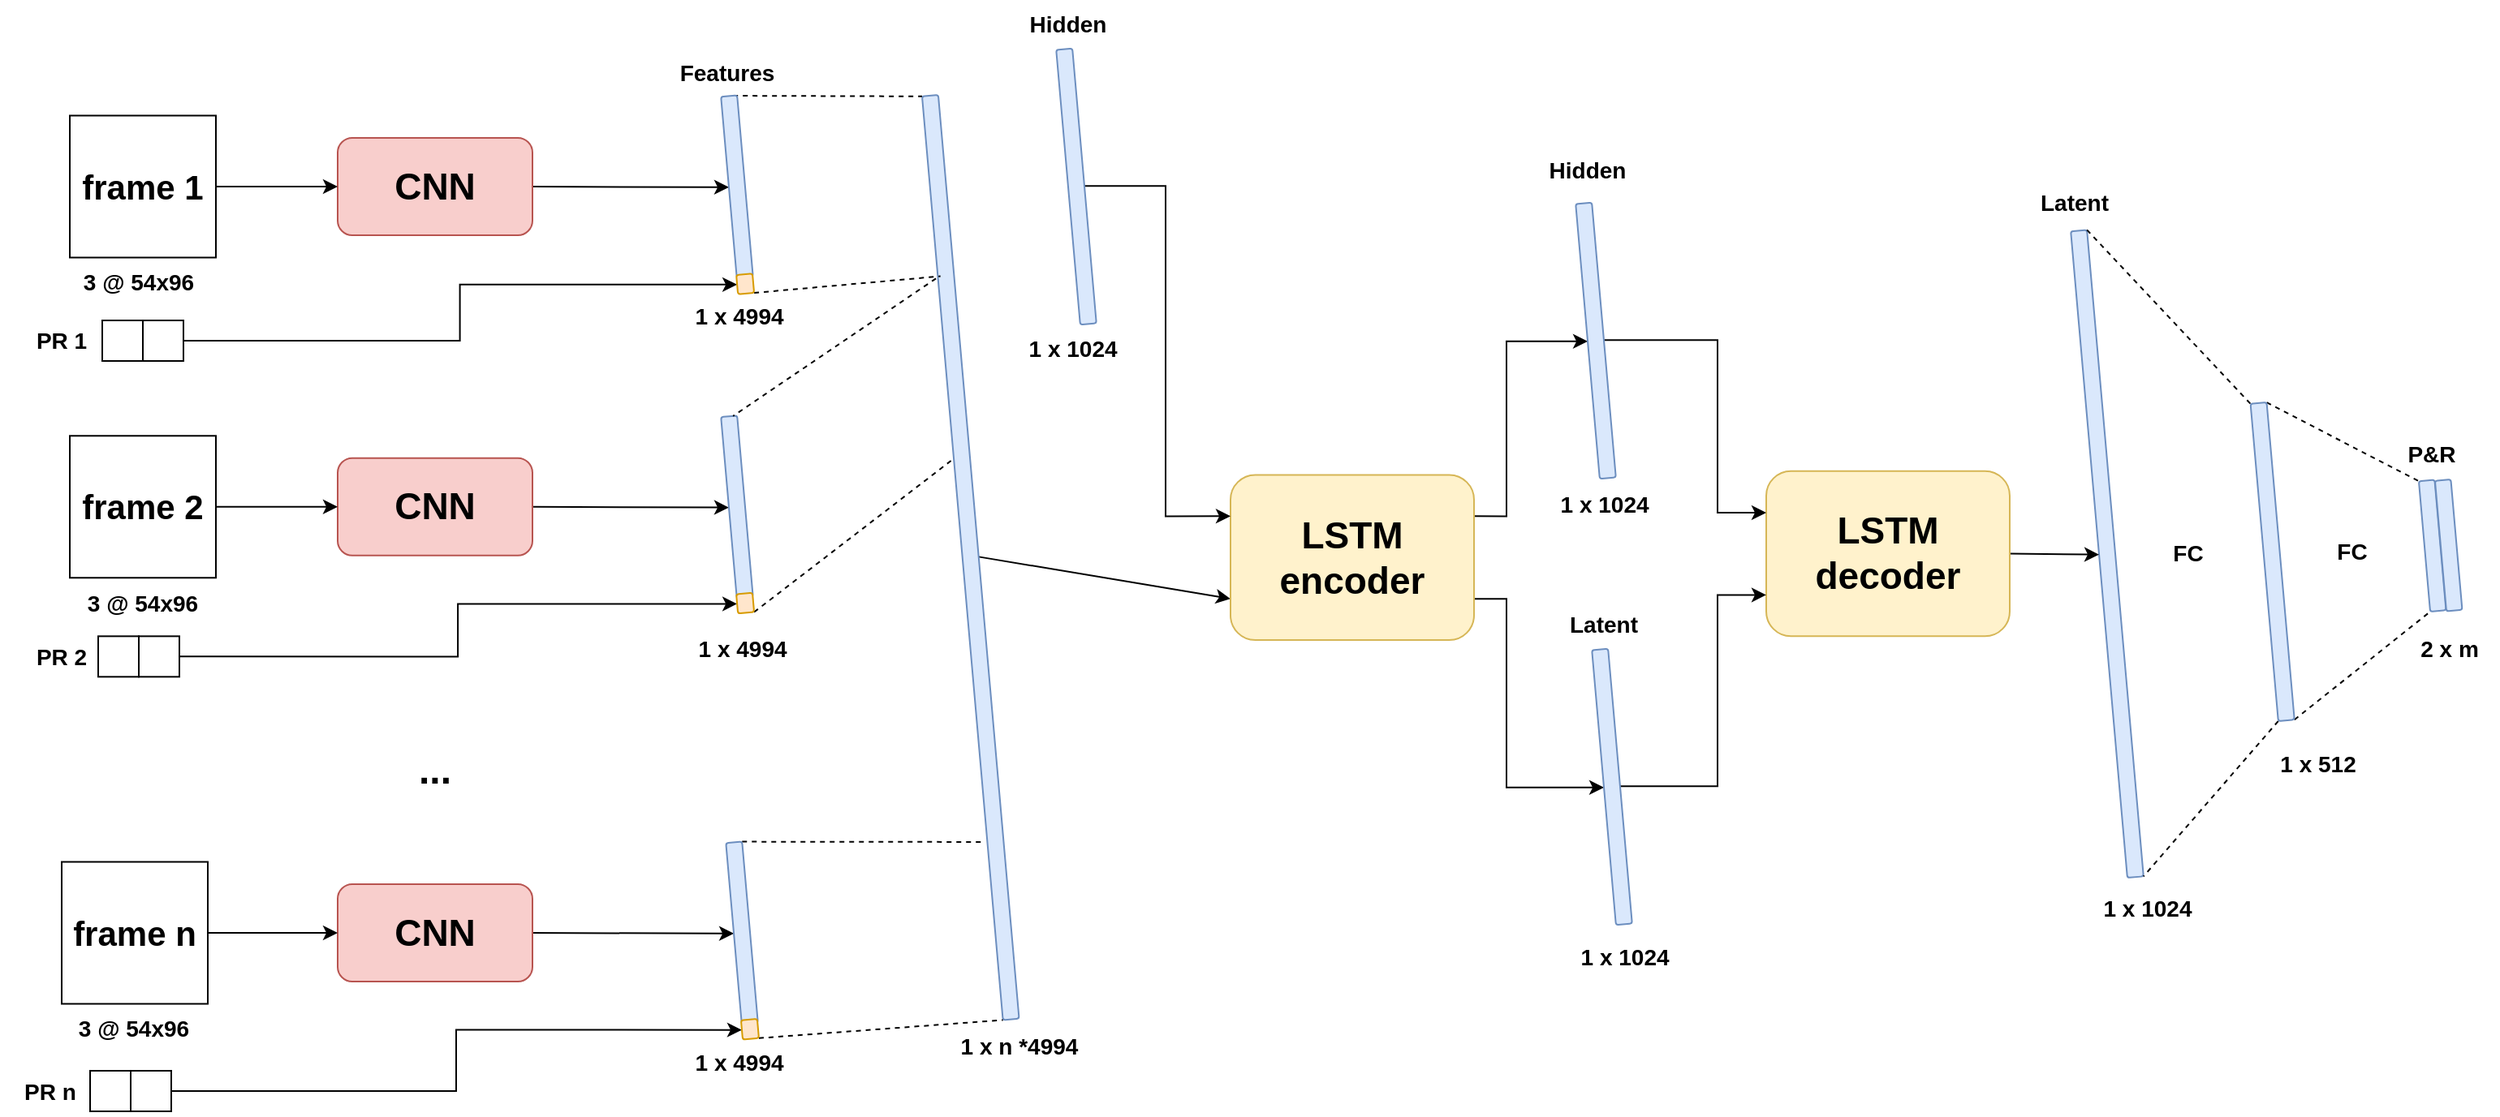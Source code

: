 <mxfile version="18.0.7" type="device"><diagram id="R2lEEEUBdFMjLlhIrx00" name="Page-1"><mxGraphModel dx="3587" dy="2095" grid="1" gridSize="10" guides="1" tooltips="1" connect="1" arrows="1" fold="1" page="1" pageScale="1" pageWidth="850" pageHeight="1100" math="0" shadow="0" extFonts="Permanent Marker^https://fonts.googleapis.com/css?family=Permanent+Marker"><root><mxCell id="0"/><mxCell id="1" parent="0"/><mxCell id="HoDhUSQH6KjxMatyn2q8-2" value="&lt;span style=&quot;font-size: 14px;&quot;&gt;&lt;font style=&quot;font-size: 14px;&quot;&gt;Latent&lt;br&gt;&lt;/font&gt;&lt;/span&gt;" style="text;html=1;strokeColor=none;fillColor=none;align=center;verticalAlign=middle;whiteSpace=wrap;rounded=0;fontStyle=1;fontSize=14;" parent="1" vertex="1"><mxGeometry x="390" y="100" width="60" height="30" as="geometry"/></mxCell><mxCell id="HoDhUSQH6KjxMatyn2q8-3" value="&lt;font style=&quot;font-size: 14px;&quot;&gt;1 x 1024&lt;/font&gt;" style="text;html=1;strokeColor=none;fillColor=none;align=center;verticalAlign=middle;whiteSpace=wrap;rounded=0;fontStyle=1;fontSize=14;" parent="1" vertex="1"><mxGeometry x="435" y="535" width="60" height="30" as="geometry"/></mxCell><mxCell id="HoDhUSQH6KjxMatyn2q8-4" value="&lt;font style=&quot;font-size: 14px;&quot;&gt;1 x 512&lt;/font&gt;" style="text;html=1;strokeColor=none;fillColor=none;align=center;verticalAlign=middle;whiteSpace=wrap;rounded=0;fontStyle=1;fontSize=14;" parent="1" vertex="1"><mxGeometry x="540" y="446.38" width="60" height="30" as="geometry"/></mxCell><mxCell id="HoDhUSQH6KjxMatyn2q8-6" value="FC" style="text;html=1;strokeColor=none;fillColor=none;align=center;verticalAlign=middle;whiteSpace=wrap;rounded=0;fontStyle=1;fontSize=14;" parent="1" vertex="1"><mxGeometry x="460" y="316.26" width="60" height="30" as="geometry"/></mxCell><mxCell id="HoDhUSQH6KjxMatyn2q8-16" value="" style="rounded=1;whiteSpace=wrap;html=1;glass=0;fontFamily=Helvetica;fontSize=14;fontColor=default;strokeColor=#6c8ebf;fillColor=#dae8fc;rotation=85;fontStyle=1" parent="1" vertex="1"><mxGeometry x="240" y="326.38" width="400" height="10" as="geometry"/></mxCell><mxCell id="HoDhUSQH6KjxMatyn2q8-19" value="" style="endArrow=none;dashed=1;html=1;rounded=0;fontFamily=Helvetica;fontSize=14;fontColor=default;entryX=0;entryY=1;entryDx=0;entryDy=0;exitX=0;exitY=0;exitDx=0;exitDy=0;fontStyle=1" parent="1" source="HoDhUSQH6KjxMatyn2q8-16" target="HoDhUSQH6KjxMatyn2q8-21" edge="1"><mxGeometry width="50" height="50" relative="1" as="geometry"><mxPoint x="315" y="345" as="sourcePoint"/><mxPoint x="522.587" y="171.199" as="targetPoint"/></mxGeometry></mxCell><mxCell id="HoDhUSQH6KjxMatyn2q8-20" value="" style="endArrow=none;dashed=1;html=1;rounded=0;fontFamily=Helvetica;fontSize=14;fontColor=default;exitX=1;exitY=1;exitDx=0;exitDy=0;entryX=1;entryY=0;entryDx=0;entryDy=0;fontStyle=1" parent="1" source="HoDhUSQH6KjxMatyn2q8-21" target="HoDhUSQH6KjxMatyn2q8-16" edge="1"><mxGeometry width="50" height="50" relative="1" as="geometry"><mxPoint x="546.991" y="450.133" as="sourcePoint"/><mxPoint x="465" y="525" as="targetPoint"/></mxGeometry></mxCell><mxCell id="HoDhUSQH6KjxMatyn2q8-36" style="edgeStyle=none;shape=connector;rounded=0;orthogonalLoop=1;jettySize=auto;html=1;exitX=0;exitY=0;exitDx=0;exitDy=0;entryX=0;entryY=1;entryDx=0;entryDy=0;dashed=1;labelBackgroundColor=default;fontFamily=Helvetica;fontSize=14;fontColor=default;endArrow=none;endFill=0;strokeColor=default;fontStyle=1" parent="1" source="HoDhUSQH6KjxMatyn2q8-21" target="HoDhUSQH6KjxMatyn2q8-28" edge="1"><mxGeometry relative="1" as="geometry"/></mxCell><mxCell id="HoDhUSQH6KjxMatyn2q8-37" style="edgeStyle=none;shape=connector;rounded=0;orthogonalLoop=1;jettySize=auto;html=1;exitX=1;exitY=0;exitDx=0;exitDy=0;dashed=1;labelBackgroundColor=default;fontFamily=Helvetica;fontSize=14;fontColor=default;endArrow=none;endFill=0;strokeColor=default;entryX=1;entryY=1;entryDx=0;entryDy=0;fontStyle=1" parent="1" source="HoDhUSQH6KjxMatyn2q8-21" target="HoDhUSQH6KjxMatyn2q8-28" edge="1"><mxGeometry relative="1" as="geometry"><mxPoint x="705" y="315" as="targetPoint"/></mxGeometry></mxCell><mxCell id="HoDhUSQH6KjxMatyn2q8-21" value="" style="rounded=1;whiteSpace=wrap;html=1;glass=0;fontFamily=Helvetica;fontSize=14;fontColor=default;strokeColor=#6c8ebf;fillColor=#dae8fc;rotation=85;fontStyle=1" parent="1" vertex="1"><mxGeometry x="443.69" y="331.26" width="196.31" height="10" as="geometry"/></mxCell><mxCell id="HoDhUSQH6KjxMatyn2q8-28" value="" style="rounded=1;whiteSpace=wrap;html=1;glass=0;fontFamily=Helvetica;fontSize=14;fontColor=default;strokeColor=#6c8ebf;fillColor=#dae8fc;rotation=85;fontStyle=1" parent="1" vertex="1"><mxGeometry x="600" y="321.49" width="80.73" height="9.77" as="geometry"/></mxCell><mxCell id="0ZArpkuyyTfxDIxIP3gR-1" style="rounded=0;orthogonalLoop=1;jettySize=auto;html=1;exitX=0.5;exitY=0;exitDx=0;exitDy=0;endArrow=classic;endFill=1;entryX=0;entryY=0.75;entryDx=0;entryDy=0;fontStyle=1;fontSize=14;" parent="1" source="HoDhUSQH6KjxMatyn2q8-30" target="0ZArpkuyyTfxDIxIP3gR-5" edge="1"><mxGeometry relative="1" as="geometry"><mxPoint x="-120" y="333" as="targetPoint"/></mxGeometry></mxCell><mxCell id="HoDhUSQH6KjxMatyn2q8-30" value="" style="rounded=1;whiteSpace=wrap;html=1;glass=0;fontFamily=Helvetica;fontSize=14;fontColor=default;strokeColor=#6c8ebf;fillColor=#dae8fc;rotation=85;fontStyle=1" parent="1" vertex="1"><mxGeometry x="-545.87" y="328.62" width="571.5" height="10" as="geometry"/></mxCell><mxCell id="HoDhUSQH6KjxMatyn2q8-33" value="" style="rounded=1;whiteSpace=wrap;html=1;glass=0;fontFamily=Helvetica;fontSize=14;fontColor=default;strokeColor=#6c8ebf;fillColor=#dae8fc;rotation=85;fontStyle=1" parent="1" vertex="1"><mxGeometry x="609.98" y="321.26" width="80.73" height="9.77" as="geometry"/></mxCell><mxCell id="HoDhUSQH6KjxMatyn2q8-34" value="&lt;span style=&quot;font-size: 14px;&quot;&gt;&lt;font style=&quot;font-size: 14px;&quot;&gt;P&amp;amp;R&lt;/font&gt;&lt;/span&gt;" style="text;html=1;strokeColor=none;fillColor=none;align=center;verticalAlign=middle;whiteSpace=wrap;rounded=0;fontStyle=1;fontSize=14;" parent="1" vertex="1"><mxGeometry x="610.37" y="255" width="60" height="30" as="geometry"/></mxCell><mxCell id="HoDhUSQH6KjxMatyn2q8-35" value="&lt;span style=&quot;font-size: 14px;&quot;&gt;&lt;font style=&quot;font-size: 14px;&quot;&gt;2 x m&lt;/font&gt;&lt;/span&gt;" style="text;html=1;strokeColor=none;fillColor=none;align=center;verticalAlign=middle;whiteSpace=wrap;rounded=0;fontStyle=1;fontSize=14;" parent="1" vertex="1"><mxGeometry x="620.73" y="375" width="60" height="30" as="geometry"/></mxCell><mxCell id="HoDhUSQH6KjxMatyn2q8-38" value="Features" style="text;html=1;strokeColor=none;fillColor=none;align=center;verticalAlign=middle;whiteSpace=wrap;rounded=0;fontStyle=1;fontSize=14;" parent="1" vertex="1"><mxGeometry x="-440" y="20" width="60" height="30" as="geometry"/></mxCell><mxCell id="HoDhUSQH6KjxMatyn2q8-39" value="&lt;font style=&quot;font-size: 14px;&quot;&gt;1 x n *4994&lt;/font&gt;" style="text;html=1;strokeColor=none;fillColor=none;align=center;verticalAlign=middle;whiteSpace=wrap;rounded=0;fontStyle=1;fontSize=14;" parent="1" vertex="1"><mxGeometry x="-270" y="620" width="80" height="30" as="geometry"/></mxCell><mxCell id="0ZArpkuyyTfxDIxIP3gR-4" style="edgeStyle=none;shape=connector;rounded=0;orthogonalLoop=1;jettySize=auto;html=1;exitX=1;exitY=0.5;exitDx=0;exitDy=0;entryX=0.5;entryY=1;entryDx=0;entryDy=0;labelBackgroundColor=default;fontFamily=Helvetica;fontSize=14;fontColor=default;endArrow=classic;endFill=1;strokeColor=default;fontStyle=1" parent="1" source="HoDhUSQH6KjxMatyn2q8-40" target="HoDhUSQH6KjxMatyn2q8-44" edge="1"><mxGeometry relative="1" as="geometry"/></mxCell><mxCell id="HoDhUSQH6KjxMatyn2q8-40" value="&lt;h1 style=&quot;font-size: 23px;&quot;&gt;CNN&lt;/h1&gt;" style="rounded=1;whiteSpace=wrap;html=1;glass=0;fontFamily=Helvetica;fontSize=23;strokeColor=#b85450;fillColor=#f8cecc;fontStyle=1" parent="1" vertex="1"><mxGeometry x="-650" y="75" width="120" height="60" as="geometry"/></mxCell><mxCell id="0ZArpkuyyTfxDIxIP3gR-3" style="edgeStyle=none;shape=connector;rounded=0;orthogonalLoop=1;jettySize=auto;html=1;exitX=1;exitY=0.5;exitDx=0;exitDy=0;entryX=0.5;entryY=1;entryDx=0;entryDy=0;labelBackgroundColor=default;fontFamily=Helvetica;fontSize=14;fontColor=default;endArrow=classic;endFill=1;strokeColor=default;fontStyle=1" parent="1" source="HoDhUSQH6KjxMatyn2q8-41" target="HoDhUSQH6KjxMatyn2q8-45" edge="1"><mxGeometry relative="1" as="geometry"/></mxCell><mxCell id="HoDhUSQH6KjxMatyn2q8-41" value="&lt;h1 style=&quot;font-size: 23px;&quot;&gt;CNN&lt;/h1&gt;" style="rounded=1;whiteSpace=wrap;html=1;glass=0;fontFamily=Helvetica;fontSize=23;strokeColor=#b85450;fillColor=#f8cecc;fontStyle=1" parent="1" vertex="1"><mxGeometry x="-650" y="272.39" width="120" height="60" as="geometry"/></mxCell><mxCell id="0ZArpkuyyTfxDIxIP3gR-2" style="rounded=0;orthogonalLoop=1;jettySize=auto;html=1;exitX=1;exitY=0.5;exitDx=0;exitDy=0;entryX=0.5;entryY=1;entryDx=0;entryDy=0;endArrow=classic;endFill=1;fontStyle=1;fontSize=14;" parent="1" source="HoDhUSQH6KjxMatyn2q8-42" target="HoDhUSQH6KjxMatyn2q8-53" edge="1"><mxGeometry relative="1" as="geometry"/></mxCell><mxCell id="HoDhUSQH6KjxMatyn2q8-42" value="&lt;h1 style=&quot;font-size: 23px;&quot;&gt;CNN&lt;/h1&gt;" style="rounded=1;whiteSpace=wrap;html=1;glass=0;fontFamily=Helvetica;fontSize=23;strokeColor=#b85450;fillColor=#f8cecc;fontStyle=1" parent="1" vertex="1"><mxGeometry x="-650" y="535" width="120" height="60" as="geometry"/></mxCell><mxCell id="HoDhUSQH6KjxMatyn2q8-43" value="&lt;h1 style=&quot;font-size: 24px;&quot;&gt;...&lt;/h1&gt;" style="text;html=1;strokeColor=none;fillColor=none;align=center;verticalAlign=middle;whiteSpace=wrap;rounded=0;glass=0;fontFamily=Helvetica;fontSize=24;fontColor=default;fontStyle=1" parent="1" vertex="1"><mxGeometry x="-620" y="450" width="60" height="30" as="geometry"/></mxCell><mxCell id="HoDhUSQH6KjxMatyn2q8-47" style="edgeStyle=none;shape=connector;rounded=0;orthogonalLoop=1;jettySize=auto;html=1;exitX=0;exitY=0.25;exitDx=0;exitDy=0;entryX=0;entryY=1;entryDx=0;entryDy=0;dashed=1;labelBackgroundColor=default;fontFamily=Helvetica;fontSize=14;fontColor=default;endArrow=none;endFill=0;strokeColor=default;fontStyle=1" parent="1" source="HoDhUSQH6KjxMatyn2q8-44" target="HoDhUSQH6KjxMatyn2q8-30" edge="1"><mxGeometry relative="1" as="geometry"/></mxCell><mxCell id="HoDhUSQH6KjxMatyn2q8-48" style="edgeStyle=none;shape=connector;rounded=0;orthogonalLoop=1;jettySize=auto;html=1;exitX=1;exitY=0;exitDx=0;exitDy=0;entryX=0.195;entryY=0.837;entryDx=0;entryDy=0;entryPerimeter=0;dashed=1;labelBackgroundColor=default;fontFamily=Helvetica;fontSize=14;fontColor=default;endArrow=none;endFill=0;strokeColor=default;fontStyle=1" parent="1" source="B2eBb8qXRGRL2bTtiPkB-19" target="HoDhUSQH6KjxMatyn2q8-30" edge="1"><mxGeometry relative="1" as="geometry"/></mxCell><mxCell id="HoDhUSQH6KjxMatyn2q8-44" value="" style="rounded=1;whiteSpace=wrap;html=1;glass=0;fontFamily=Helvetica;fontSize=14;fontColor=default;strokeColor=#6c8ebf;fillColor=#dae8fc;rotation=85;fontStyle=1" parent="1" vertex="1"><mxGeometry x="-460.0" y="100" width="111.95" height="10" as="geometry"/></mxCell><mxCell id="HoDhUSQH6KjxMatyn2q8-49" style="edgeStyle=none;shape=connector;rounded=0;orthogonalLoop=1;jettySize=auto;html=1;exitX=1;exitY=0;exitDx=0;exitDy=0;entryX=0.393;entryY=1.071;entryDx=0;entryDy=0;entryPerimeter=0;dashed=1;labelBackgroundColor=default;fontFamily=Helvetica;fontSize=14;fontColor=default;endArrow=none;endFill=0;strokeColor=default;fontStyle=1" parent="1" source="B2eBb8qXRGRL2bTtiPkB-20" target="HoDhUSQH6KjxMatyn2q8-30" edge="1"><mxGeometry relative="1" as="geometry"><mxPoint x="-393.463" y="370.516" as="sourcePoint"/></mxGeometry></mxCell><mxCell id="HoDhUSQH6KjxMatyn2q8-45" value="" style="rounded=1;whiteSpace=wrap;html=1;glass=0;fontFamily=Helvetica;fontSize=14;fontColor=default;strokeColor=#6c8ebf;fillColor=#dae8fc;rotation=85;fontStyle=1" parent="1" vertex="1"><mxGeometry x="-460.0" y="297.39" width="111.95" height="10" as="geometry"/></mxCell><mxCell id="HoDhUSQH6KjxMatyn2q8-46" style="edgeStyle=none;shape=connector;rounded=0;orthogonalLoop=1;jettySize=auto;html=1;exitX=0.197;exitY=1.126;exitDx=0;exitDy=0;entryX=0;entryY=0.25;entryDx=0;entryDy=0;dashed=1;labelBackgroundColor=default;fontFamily=Helvetica;fontSize=14;fontColor=default;endArrow=none;endFill=0;strokeColor=default;exitPerimeter=0;fontStyle=1" parent="1" source="HoDhUSQH6KjxMatyn2q8-30" target="HoDhUSQH6KjxMatyn2q8-45" edge="1"><mxGeometry relative="1" as="geometry"/></mxCell><mxCell id="HoDhUSQH6KjxMatyn2q8-50" style="edgeStyle=none;shape=connector;rounded=0;orthogonalLoop=1;jettySize=auto;html=1;exitX=0.75;exitY=0;exitDx=0;exitDy=0;dashed=1;labelBackgroundColor=default;fontFamily=Helvetica;fontSize=14;fontColor=default;endArrow=none;endFill=0;strokeColor=default;fontStyle=1" parent="1" source="HoDhUSQH6KjxMatyn2q8-41" target="HoDhUSQH6KjxMatyn2q8-41" edge="1"><mxGeometry relative="1" as="geometry"/></mxCell><mxCell id="HoDhUSQH6KjxMatyn2q8-54" style="edgeStyle=none;shape=connector;rounded=0;orthogonalLoop=1;jettySize=auto;html=1;exitX=1;exitY=0;exitDx=0;exitDy=0;entryX=1;entryY=1;entryDx=0;entryDy=0;dashed=1;labelBackgroundColor=default;fontFamily=Helvetica;fontSize=14;fontColor=default;endArrow=none;endFill=0;strokeColor=default;fontStyle=1" parent="1" source="B2eBb8qXRGRL2bTtiPkB-22" target="HoDhUSQH6KjxMatyn2q8-30" edge="1"><mxGeometry relative="1" as="geometry"/></mxCell><mxCell id="HoDhUSQH6KjxMatyn2q8-55" style="edgeStyle=none;shape=connector;rounded=0;orthogonalLoop=1;jettySize=auto;html=1;exitX=0;exitY=0;exitDx=0;exitDy=0;entryX=0.807;entryY=1.153;entryDx=0;entryDy=0;entryPerimeter=0;dashed=1;labelBackgroundColor=default;fontFamily=Helvetica;fontSize=14;fontColor=default;endArrow=none;endFill=0;strokeColor=default;fontStyle=1" parent="1" source="HoDhUSQH6KjxMatyn2q8-53" target="HoDhUSQH6KjxMatyn2q8-30" edge="1"><mxGeometry relative="1" as="geometry"/></mxCell><mxCell id="HoDhUSQH6KjxMatyn2q8-53" value="" style="rounded=1;whiteSpace=wrap;html=1;glass=0;fontFamily=Helvetica;fontSize=14;fontColor=default;strokeColor=#6c8ebf;fillColor=#dae8fc;rotation=85;fontStyle=1" parent="1" vertex="1"><mxGeometry x="-456.95" y="560" width="111.95" height="10" as="geometry"/></mxCell><mxCell id="0ZArpkuyyTfxDIxIP3gR-12" style="edgeStyle=orthogonalEdgeStyle;shape=connector;rounded=0;orthogonalLoop=1;jettySize=auto;html=1;exitX=1;exitY=0.25;exitDx=0;exitDy=0;labelBackgroundColor=default;fontFamily=Helvetica;fontSize=14;fontColor=default;endArrow=classic;endFill=1;strokeColor=default;entryX=0.5;entryY=1;entryDx=0;entryDy=0;fontStyle=1" parent="1" source="0ZArpkuyyTfxDIxIP3gR-5" target="0ZArpkuyyTfxDIxIP3gR-13" edge="1"><mxGeometry relative="1" as="geometry"><mxPoint x="110" y="200" as="targetPoint"/><Array as="points"><mxPoint x="70" y="308"/><mxPoint x="70" y="200"/></Array></mxGeometry></mxCell><mxCell id="0ZArpkuyyTfxDIxIP3gR-14" style="edgeStyle=orthogonalEdgeStyle;shape=connector;rounded=0;orthogonalLoop=1;jettySize=auto;html=1;exitX=1;exitY=0.75;exitDx=0;exitDy=0;entryX=0.5;entryY=1;entryDx=0;entryDy=0;labelBackgroundColor=default;fontFamily=Helvetica;fontSize=14;fontColor=default;endArrow=classic;endFill=1;strokeColor=default;fontStyle=1" parent="1" source="0ZArpkuyyTfxDIxIP3gR-5" target="0ZArpkuyyTfxDIxIP3gR-22" edge="1"><mxGeometry relative="1" as="geometry"><Array as="points"><mxPoint x="70" y="359"/><mxPoint x="70" y="475"/></Array></mxGeometry></mxCell><mxCell id="0ZArpkuyyTfxDIxIP3gR-5" value="&lt;font style=&quot;font-size: 23px;&quot;&gt;&lt;span style=&quot;font-size: 23px;&quot;&gt;LSTM encoder&lt;/span&gt;&lt;/font&gt;" style="rounded=1;whiteSpace=wrap;html=1;fontFamily=Helvetica;fontSize=23;fillColor=#fff2cc;strokeColor=#d6b656;fontStyle=1" parent="1" vertex="1"><mxGeometry x="-100" y="282.71" width="150" height="101.81" as="geometry"/></mxCell><mxCell id="0ZArpkuyyTfxDIxIP3gR-7" style="edgeStyle=none;shape=connector;rounded=0;orthogonalLoop=1;jettySize=auto;html=1;exitX=1;exitY=0.5;exitDx=0;exitDy=0;labelBackgroundColor=default;fontFamily=Helvetica;fontSize=14;fontColor=default;endArrow=classic;endFill=1;strokeColor=default;entryX=0.5;entryY=1;entryDx=0;entryDy=0;fontStyle=1" parent="1" source="0ZArpkuyyTfxDIxIP3gR-6" target="HoDhUSQH6KjxMatyn2q8-16" edge="1"><mxGeometry relative="1" as="geometry"><mxPoint x="380" y="334" as="targetPoint"/></mxGeometry></mxCell><mxCell id="0ZArpkuyyTfxDIxIP3gR-6" value="&lt;font style=&quot;font-size: 23px;&quot;&gt;&lt;span style=&quot;font-size: 23px;&quot;&gt;LSTM decoder&lt;/span&gt;&lt;/font&gt;" style="rounded=1;whiteSpace=wrap;html=1;fontFamily=Helvetica;fontSize=23;fillColor=#fff2cc;strokeColor=#d6b656;fontStyle=1" parent="1" vertex="1"><mxGeometry x="230" y="280.36" width="150" height="101.81" as="geometry"/></mxCell><mxCell id="0ZArpkuyyTfxDIxIP3gR-11" style="edgeStyle=orthogonalEdgeStyle;shape=connector;rounded=0;orthogonalLoop=1;jettySize=auto;html=1;exitX=0.5;exitY=0;exitDx=0;exitDy=0;labelBackgroundColor=default;fontFamily=Helvetica;fontSize=14;fontColor=default;endArrow=classic;endFill=1;strokeColor=default;entryX=0;entryY=0.25;entryDx=0;entryDy=0;fontStyle=1" parent="1" source="0ZArpkuyyTfxDIxIP3gR-10" target="0ZArpkuyyTfxDIxIP3gR-5" edge="1"><mxGeometry relative="1" as="geometry"><mxPoint x="-70" y="300" as="targetPoint"/><Array as="points"><mxPoint x="-140" y="105"/><mxPoint x="-140" y="308"/></Array></mxGeometry></mxCell><mxCell id="0ZArpkuyyTfxDIxIP3gR-10" value="" style="rounded=1;whiteSpace=wrap;html=1;glass=0;fontFamily=Helvetica;fontSize=14;fontColor=default;strokeColor=#6c8ebf;fillColor=#dae8fc;rotation=85;fontStyle=1" parent="1" vertex="1"><mxGeometry x="-280" y="100" width="170" height="10" as="geometry"/></mxCell><mxCell id="0ZArpkuyyTfxDIxIP3gR-15" style="edgeStyle=orthogonalEdgeStyle;shape=connector;rounded=0;orthogonalLoop=1;jettySize=auto;html=1;exitX=0.5;exitY=0;exitDx=0;exitDy=0;entryX=0;entryY=0.25;entryDx=0;entryDy=0;labelBackgroundColor=default;fontFamily=Helvetica;fontSize=14;fontColor=default;endArrow=classic;endFill=1;strokeColor=default;fontStyle=1" parent="1" source="0ZArpkuyyTfxDIxIP3gR-13" target="0ZArpkuyyTfxDIxIP3gR-6" edge="1"><mxGeometry relative="1" as="geometry"><Array as="points"><mxPoint x="200" y="200"/><mxPoint x="200" y="306"/><mxPoint x="230" y="306"/></Array></mxGeometry></mxCell><mxCell id="0ZArpkuyyTfxDIxIP3gR-13" value="" style="rounded=1;whiteSpace=wrap;html=1;glass=0;fontFamily=Helvetica;fontSize=14;fontColor=default;strokeColor=#6c8ebf;fillColor=#dae8fc;rotation=85;fontStyle=1" parent="1" vertex="1"><mxGeometry x="40" y="195" width="170" height="10" as="geometry"/></mxCell><mxCell id="0ZArpkuyyTfxDIxIP3gR-19" style="edgeStyle=orthogonalEdgeStyle;shape=connector;rounded=0;orthogonalLoop=1;jettySize=auto;html=1;exitX=1;exitY=0.5;exitDx=0;exitDy=0;entryX=0;entryY=0.5;entryDx=0;entryDy=0;labelBackgroundColor=default;fontFamily=Helvetica;fontSize=14;fontColor=default;endArrow=classic;endFill=1;strokeColor=default;fontStyle=1" parent="1" source="0ZArpkuyyTfxDIxIP3gR-16" target="HoDhUSQH6KjxMatyn2q8-40" edge="1"><mxGeometry relative="1" as="geometry"/></mxCell><mxCell id="0ZArpkuyyTfxDIxIP3gR-16" value="frame 1" style="rounded=0;whiteSpace=wrap;html=1;fontFamily=Helvetica;fontSize=21;fontColor=default;fontStyle=1" parent="1" vertex="1"><mxGeometry x="-815" y="61.25" width="90" height="87.5" as="geometry"/></mxCell><mxCell id="0ZArpkuyyTfxDIxIP3gR-18" style="edgeStyle=orthogonalEdgeStyle;shape=connector;rounded=0;orthogonalLoop=1;jettySize=auto;html=1;exitX=1;exitY=0.5;exitDx=0;exitDy=0;entryX=0;entryY=0.5;entryDx=0;entryDy=0;labelBackgroundColor=default;fontFamily=Helvetica;fontSize=14;fontColor=default;endArrow=classic;endFill=1;strokeColor=default;fontStyle=1" parent="1" source="0ZArpkuyyTfxDIxIP3gR-17" target="HoDhUSQH6KjxMatyn2q8-41" edge="1"><mxGeometry relative="1" as="geometry"/></mxCell><mxCell id="0ZArpkuyyTfxDIxIP3gR-17" value="frame 2" style="rounded=0;whiteSpace=wrap;html=1;fontFamily=Helvetica;fontSize=21;fontColor=default;fontStyle=1" parent="1" vertex="1"><mxGeometry x="-815" y="258.64" width="90" height="87.5" as="geometry"/></mxCell><mxCell id="0ZArpkuyyTfxDIxIP3gR-21" style="edgeStyle=orthogonalEdgeStyle;shape=connector;rounded=0;orthogonalLoop=1;jettySize=auto;html=1;exitX=1;exitY=0.5;exitDx=0;exitDy=0;entryX=0;entryY=0.5;entryDx=0;entryDy=0;labelBackgroundColor=default;fontFamily=Helvetica;fontSize=14;fontColor=default;endArrow=classic;endFill=1;strokeColor=default;fontStyle=1" parent="1" source="0ZArpkuyyTfxDIxIP3gR-20" target="HoDhUSQH6KjxMatyn2q8-42" edge="1"><mxGeometry relative="1" as="geometry"/></mxCell><mxCell id="0ZArpkuyyTfxDIxIP3gR-20" value="frame n" style="rounded=0;whiteSpace=wrap;html=1;fontFamily=Helvetica;fontSize=21;fontColor=default;fontStyle=1" parent="1" vertex="1"><mxGeometry x="-820" y="521.25" width="90" height="87.5" as="geometry"/></mxCell><mxCell id="0ZArpkuyyTfxDIxIP3gR-23" style="edgeStyle=orthogonalEdgeStyle;shape=connector;rounded=0;orthogonalLoop=1;jettySize=auto;html=1;exitX=0.5;exitY=0;exitDx=0;exitDy=0;entryX=0;entryY=0.75;entryDx=0;entryDy=0;labelBackgroundColor=default;fontFamily=Helvetica;fontSize=14;fontColor=default;endArrow=classic;endFill=1;strokeColor=default;fontStyle=1" parent="1" source="0ZArpkuyyTfxDIxIP3gR-22" target="0ZArpkuyyTfxDIxIP3gR-6" edge="1"><mxGeometry relative="1" as="geometry"><Array as="points"><mxPoint x="200" y="475"/><mxPoint x="200" y="357"/></Array></mxGeometry></mxCell><mxCell id="0ZArpkuyyTfxDIxIP3gR-22" value="" style="rounded=1;whiteSpace=wrap;html=1;glass=0;fontFamily=Helvetica;fontSize=14;fontColor=default;strokeColor=#6c8ebf;fillColor=#dae8fc;rotation=85;fontStyle=1" parent="1" vertex="1"><mxGeometry x="50" y="470" width="170" height="10" as="geometry"/></mxCell><mxCell id="jU6wPBBCuSHyWEdUWUVg-1" value="&lt;font style=&quot;font-size: 14px;&quot;&gt;3 @ 54x96&lt;/font&gt;" style="text;html=1;strokeColor=none;fillColor=none;align=center;verticalAlign=middle;whiteSpace=wrap;rounded=0;fontStyle=1;fontSize=14;" parent="1" vertex="1"><mxGeometry x="-815" y="148.75" width="85" height="31.25" as="geometry"/></mxCell><mxCell id="jU6wPBBCuSHyWEdUWUVg-2" value="&lt;font style=&quot;font-size: 14px;&quot;&gt;3 @ 54x96&lt;/font&gt;" style="text;html=1;strokeColor=none;fillColor=none;align=center;verticalAlign=middle;whiteSpace=wrap;rounded=0;fontStyle=1;fontSize=14;" parent="1" vertex="1"><mxGeometry x="-822.5" y="608.75" width="92.5" height="31.25" as="geometry"/></mxCell><mxCell id="jU6wPBBCuSHyWEdUWUVg-3" value="&lt;font style=&quot;font-size: 14px;&quot;&gt;3 @ 54x96&lt;/font&gt;" style="text;html=1;strokeColor=none;fillColor=none;align=center;verticalAlign=middle;whiteSpace=wrap;rounded=0;fontStyle=1;fontSize=14;" parent="1" vertex="1"><mxGeometry x="-815" y="346.14" width="90" height="31.25" as="geometry"/></mxCell><mxCell id="jU6wPBBCuSHyWEdUWUVg-4" value="&lt;font style=&quot;font-size: 14px;&quot;&gt;1 x 4994&amp;nbsp;&lt;/font&gt;" style="text;html=1;strokeColor=none;fillColor=none;align=center;verticalAlign=middle;whiteSpace=wrap;rounded=0;fontStyle=1;fontSize=14;" parent="1" vertex="1"><mxGeometry x="-435.49" y="170" width="69.03" height="30" as="geometry"/></mxCell><mxCell id="jU6wPBBCuSHyWEdUWUVg-5" value="&lt;font style=&quot;font-size: 14px;&quot;&gt;1 x 4994&amp;nbsp;&lt;/font&gt;" style="text;html=1;strokeColor=none;fillColor=none;align=center;verticalAlign=middle;whiteSpace=wrap;rounded=0;fontStyle=1;fontSize=14;" parent="1" vertex="1"><mxGeometry x="-431.46" y="375" width="65" height="30" as="geometry"/></mxCell><mxCell id="jU6wPBBCuSHyWEdUWUVg-6" value="&lt;font style=&quot;font-size: 14px;&quot;&gt;1 x 4994&amp;nbsp;&lt;/font&gt;" style="text;html=1;strokeColor=none;fillColor=none;align=center;verticalAlign=middle;whiteSpace=wrap;rounded=0;fontStyle=1;fontSize=14;" parent="1" vertex="1"><mxGeometry x="-435.49" y="630" width="69.03" height="30" as="geometry"/></mxCell><mxCell id="jU6wPBBCuSHyWEdUWUVg-7" value="&lt;font style=&quot;font-size: 14px;&quot;&gt;1 x 1024&amp;nbsp;&lt;/font&gt;" style="text;html=1;strokeColor=none;fillColor=none;align=center;verticalAlign=middle;whiteSpace=wrap;rounded=0;fontStyle=1;fontSize=14;" parent="1" vertex="1"><mxGeometry x="100" y="286.26" width="65" height="30" as="geometry"/></mxCell><mxCell id="jU6wPBBCuSHyWEdUWUVg-8" value="&lt;font style=&quot;font-size: 14px;&quot;&gt;1 x 1024&amp;nbsp;&lt;/font&gt;" style="text;html=1;strokeColor=none;fillColor=none;align=center;verticalAlign=middle;whiteSpace=wrap;rounded=0;fontStyle=1;fontSize=14;" parent="1" vertex="1"><mxGeometry x="110" y="565" width="70" height="30" as="geometry"/></mxCell><mxCell id="jU6wPBBCuSHyWEdUWUVg-9" value="&lt;font style=&quot;font-size: 14px;&quot;&gt;1 x 1024&amp;nbsp;&lt;/font&gt;" style="text;html=1;strokeColor=none;fillColor=none;align=center;verticalAlign=middle;whiteSpace=wrap;rounded=0;fontStyle=1;fontSize=14;" parent="1" vertex="1"><mxGeometry x="-230" y="190" width="70" height="30" as="geometry"/></mxCell><mxCell id="p7rYhbuDjpuNp7j3QzoM-9" value="&lt;span style=&quot;font-size: 14px;&quot;&gt;&lt;font style=&quot;font-size: 14px;&quot;&gt;Latent&lt;/font&gt;&lt;/span&gt;" style="text;html=1;strokeColor=none;fillColor=none;align=center;verticalAlign=middle;whiteSpace=wrap;rounded=0;fontStyle=1;fontSize=14;" parent="1" vertex="1"><mxGeometry x="100" y="360" width="60" height="30" as="geometry"/></mxCell><mxCell id="p7rYhbuDjpuNp7j3QzoM-11" value="&lt;span style=&quot;font-size: 14px;&quot;&gt;&lt;font style=&quot;font-size: 14px;&quot;&gt;Hidden&lt;/font&gt;&lt;/span&gt;" style="text;html=1;strokeColor=none;fillColor=none;align=center;verticalAlign=middle;whiteSpace=wrap;rounded=0;fontStyle=1;fontSize=14;" parent="1" vertex="1"><mxGeometry x="90" y="80" width="60" height="30" as="geometry"/></mxCell><mxCell id="p7rYhbuDjpuNp7j3QzoM-12" value="&lt;span style=&quot;font-size: 14px;&quot;&gt;&lt;font style=&quot;font-size: 14px;&quot;&gt;Hidden&lt;/font&gt;&lt;/span&gt;" style="text;html=1;strokeColor=none;fillColor=none;align=center;verticalAlign=middle;whiteSpace=wrap;rounded=0;fontStyle=1;fontSize=14;" parent="1" vertex="1"><mxGeometry x="-230" y="-10" width="60" height="30" as="geometry"/></mxCell><mxCell id="p7rYhbuDjpuNp7j3QzoM-14" value="&lt;span style=&quot;font-size: 14px;&quot;&gt;&lt;font style=&quot;font-size: 14px;&quot;&gt;FC&lt;/font&gt;&lt;/span&gt;" style="text;html=1;strokeColor=none;fillColor=none;align=center;verticalAlign=middle;whiteSpace=wrap;rounded=0;fontStyle=1;fontSize=14;" parent="1" vertex="1"><mxGeometry x="560.73" y="315" width="60" height="30" as="geometry"/></mxCell><mxCell id="B2eBb8qXRGRL2bTtiPkB-1" value="" style="rounded=0;whiteSpace=wrap;html=1;" vertex="1" parent="1"><mxGeometry x="-795" y="187.5" width="25" height="25" as="geometry"/></mxCell><mxCell id="B2eBb8qXRGRL2bTtiPkB-24" style="edgeStyle=orthogonalEdgeStyle;rounded=0;orthogonalLoop=1;jettySize=auto;html=1;exitX=1;exitY=0.5;exitDx=0;exitDy=0;entryX=0.5;entryY=1;entryDx=0;entryDy=0;" edge="1" parent="1" source="B2eBb8qXRGRL2bTtiPkB-3" target="B2eBb8qXRGRL2bTtiPkB-19"><mxGeometry relative="1" as="geometry"/></mxCell><mxCell id="B2eBb8qXRGRL2bTtiPkB-3" value="" style="rounded=0;whiteSpace=wrap;html=1;" vertex="1" parent="1"><mxGeometry x="-770" y="187.5" width="25" height="25" as="geometry"/></mxCell><mxCell id="B2eBb8qXRGRL2bTtiPkB-4" value="" style="rounded=0;whiteSpace=wrap;html=1;" vertex="1" parent="1"><mxGeometry x="-802.5" y="650" width="25" height="25" as="geometry"/></mxCell><mxCell id="B2eBb8qXRGRL2bTtiPkB-23" style="edgeStyle=orthogonalEdgeStyle;rounded=0;orthogonalLoop=1;jettySize=auto;html=1;exitX=1;exitY=0.5;exitDx=0;exitDy=0;entryX=0.5;entryY=1;entryDx=0;entryDy=0;" edge="1" parent="1" source="B2eBb8qXRGRL2bTtiPkB-5" target="B2eBb8qXRGRL2bTtiPkB-22"><mxGeometry relative="1" as="geometry"/></mxCell><mxCell id="B2eBb8qXRGRL2bTtiPkB-5" value="" style="rounded=0;whiteSpace=wrap;html=1;" vertex="1" parent="1"><mxGeometry x="-777.5" y="650" width="25" height="25" as="geometry"/></mxCell><mxCell id="B2eBb8qXRGRL2bTtiPkB-6" value="" style="rounded=0;whiteSpace=wrap;html=1;" vertex="1" parent="1"><mxGeometry x="-797.5" y="382.17" width="25" height="25" as="geometry"/></mxCell><mxCell id="B2eBb8qXRGRL2bTtiPkB-14" style="edgeStyle=orthogonalEdgeStyle;rounded=0;orthogonalLoop=1;jettySize=auto;html=1;exitX=1;exitY=0.5;exitDx=0;exitDy=0;entryX=0.5;entryY=1;entryDx=0;entryDy=0;" edge="1" parent="1" source="B2eBb8qXRGRL2bTtiPkB-7" target="B2eBb8qXRGRL2bTtiPkB-20"><mxGeometry relative="1" as="geometry"><mxPoint x="-403.946" y="365.436" as="targetPoint"/></mxGeometry></mxCell><mxCell id="B2eBb8qXRGRL2bTtiPkB-7" value="" style="rounded=0;whiteSpace=wrap;html=1;" vertex="1" parent="1"><mxGeometry x="-772.5" y="382.17" width="25" height="25" as="geometry"/></mxCell><mxCell id="B2eBb8qXRGRL2bTtiPkB-19" value="" style="rounded=1;whiteSpace=wrap;html=1;glass=0;fontFamily=Helvetica;fontSize=14;strokeColor=#d79b00;fillColor=#ffe6cc;rotation=85;fontStyle=1" vertex="1" parent="1"><mxGeometry x="-404.93" y="160" width="11.95" height="10" as="geometry"/></mxCell><mxCell id="B2eBb8qXRGRL2bTtiPkB-20" value="" style="rounded=1;whiteSpace=wrap;html=1;glass=0;fontFamily=Helvetica;fontSize=14;strokeColor=#d79b00;fillColor=#ffe6cc;rotation=85;fontStyle=1" vertex="1" parent="1"><mxGeometry x="-404.93" y="356.76" width="11.95" height="10" as="geometry"/></mxCell><mxCell id="B2eBb8qXRGRL2bTtiPkB-22" value="" style="rounded=1;whiteSpace=wrap;html=1;glass=0;fontFamily=Helvetica;fontSize=14;strokeColor=#d79b00;fillColor=#ffe6cc;rotation=85;fontStyle=1" vertex="1" parent="1"><mxGeometry x="-402" y="619.38" width="11.95" height="10" as="geometry"/></mxCell><mxCell id="B2eBb8qXRGRL2bTtiPkB-25" value="&lt;b&gt;&lt;font style=&quot;font-size: 14px;&quot;&gt;PR 1&lt;/font&gt;&lt;/b&gt;" style="text;html=1;strokeColor=none;fillColor=none;align=center;verticalAlign=middle;whiteSpace=wrap;rounded=0;" vertex="1" parent="1"><mxGeometry x="-850" y="185" width="60" height="30" as="geometry"/></mxCell><mxCell id="B2eBb8qXRGRL2bTtiPkB-26" value="&lt;b&gt;&lt;font style=&quot;font-size: 14px;&quot;&gt;PR n&lt;/font&gt;&lt;/b&gt;" style="text;html=1;strokeColor=none;fillColor=none;align=center;verticalAlign=middle;whiteSpace=wrap;rounded=0;" vertex="1" parent="1"><mxGeometry x="-857.5" y="647.5" width="60" height="30" as="geometry"/></mxCell><mxCell id="B2eBb8qXRGRL2bTtiPkB-27" value="&lt;b&gt;&lt;font style=&quot;font-size: 14px;&quot;&gt;PR 2&lt;/font&gt;&lt;/b&gt;" style="text;html=1;strokeColor=none;fillColor=none;align=center;verticalAlign=middle;whiteSpace=wrap;rounded=0;" vertex="1" parent="1"><mxGeometry x="-850" y="380.0" width="60" height="30" as="geometry"/></mxCell></root></mxGraphModel></diagram></mxfile>